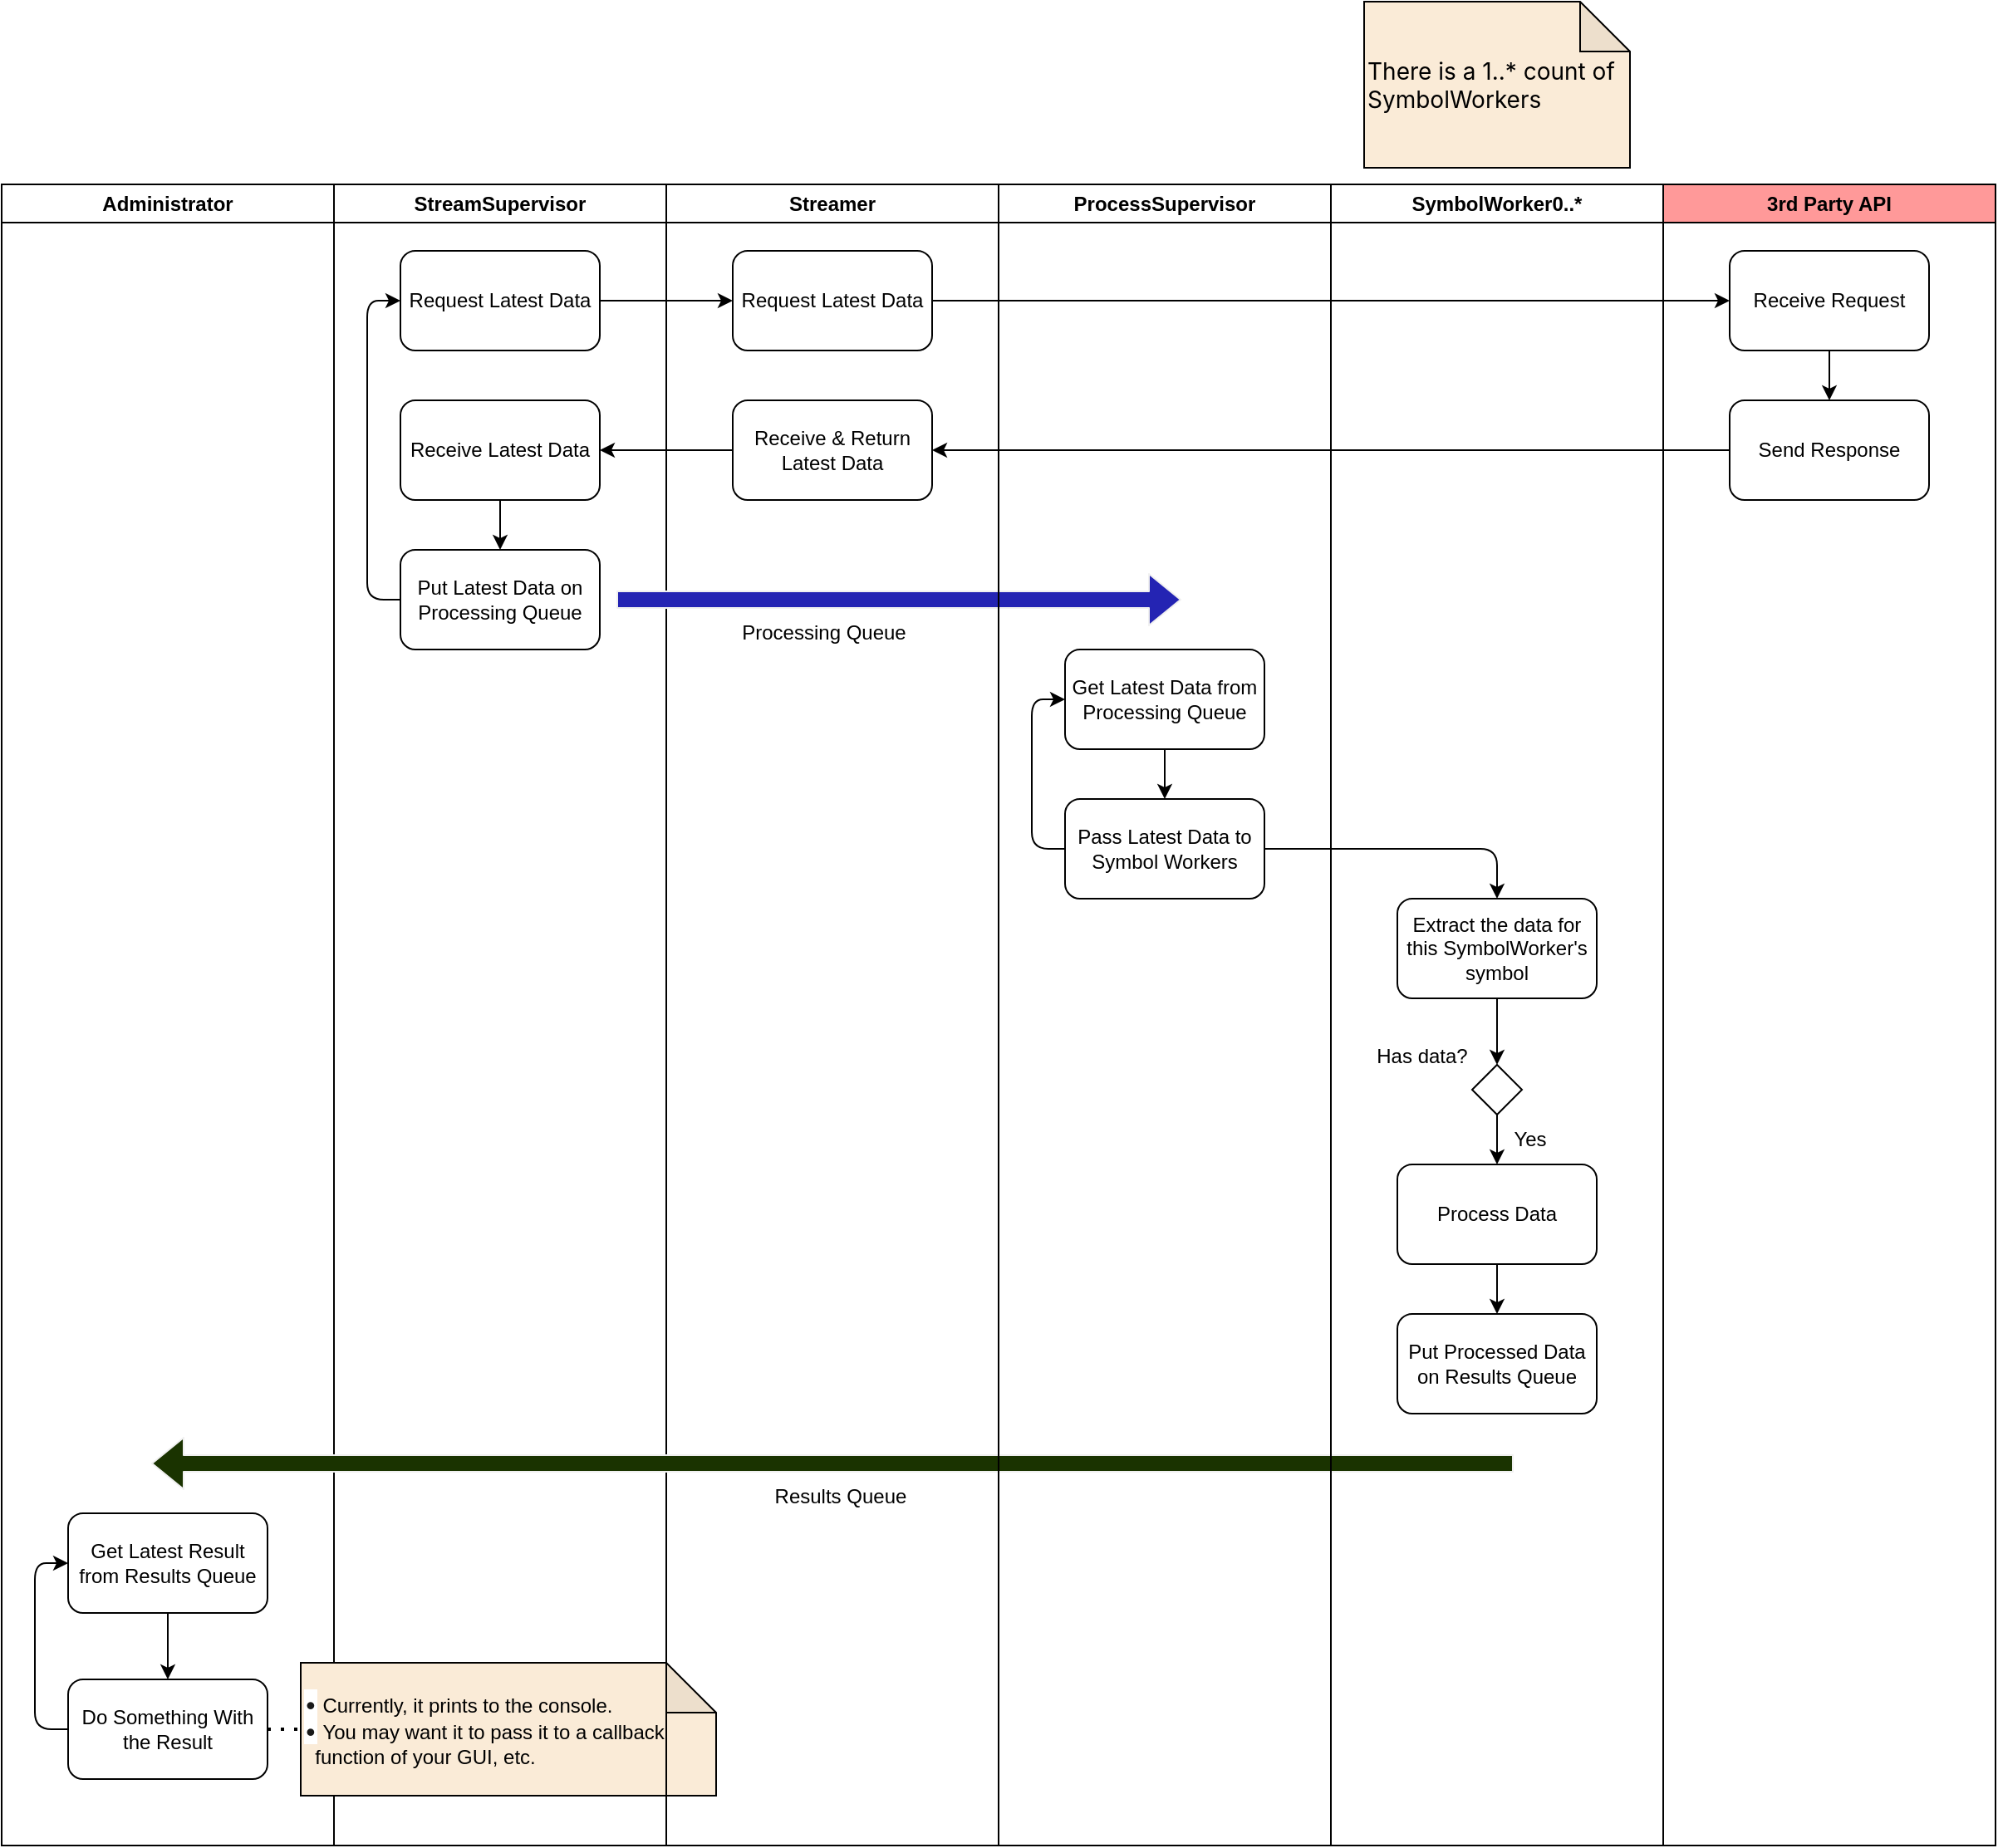 <mxfile>
    <diagram id="RAs4SvAo-ulhIKiZPfPh" name="Page-1">
        <mxGraphModel dx="959" dy="490" grid="1" gridSize="10" guides="1" tooltips="1" connect="1" arrows="1" fold="1" page="1" pageScale="1" pageWidth="2339" pageHeight="3300" math="0" shadow="0">
            <root>
                <mxCell id="0"/>
                <mxCell id="1" parent="0"/>
                <mxCell id="2" value="Administrator&lt;br&gt;" style="swimlane;whiteSpace=wrap;html=1;startSize=23;" parent="1" vertex="1">
                    <mxGeometry x="40" y="110" width="200" height="1000" as="geometry"/>
                </mxCell>
                <mxCell id="43" value="Get Latest Result from Results&amp;nbsp;Queue" style="rounded=1;whiteSpace=wrap;html=1;" parent="2" vertex="1">
                    <mxGeometry x="40" y="800" width="120" height="60" as="geometry"/>
                </mxCell>
                <mxCell id="45" value="Do Something With the Result" style="rounded=1;whiteSpace=wrap;html=1;" parent="2" vertex="1">
                    <mxGeometry x="40" y="900" width="120" height="60" as="geometry"/>
                </mxCell>
                <mxCell id="46" value="" style="endArrow=classic;html=1;fillColor=#000033;exitX=0.5;exitY=1;exitDx=0;exitDy=0;" parent="2" source="43" target="45" edge="1">
                    <mxGeometry width="50" height="50" relative="1" as="geometry">
                        <mxPoint x="290" y="830" as="sourcePoint"/>
                        <mxPoint x="340" y="780" as="targetPoint"/>
                    </mxGeometry>
                </mxCell>
                <mxCell id="65" value="" style="endArrow=classic;html=1;fillColor=#1A3300;exitX=0;exitY=0.5;exitDx=0;exitDy=0;entryX=0;entryY=0.5;entryDx=0;entryDy=0;" edge="1" parent="2" source="45" target="43">
                    <mxGeometry width="50" height="50" relative="1" as="geometry">
                        <mxPoint x="-30" y="920" as="sourcePoint"/>
                        <mxPoint x="20" y="870" as="targetPoint"/>
                        <Array as="points">
                            <mxPoint x="20" y="930"/>
                            <mxPoint x="20" y="830"/>
                        </Array>
                    </mxGeometry>
                </mxCell>
                <mxCell id="3" value="StreamSupervisor" style="swimlane;whiteSpace=wrap;html=1;startSize=23;" parent="1" vertex="1">
                    <mxGeometry x="240" y="110" width="200" height="1000" as="geometry"/>
                </mxCell>
                <mxCell id="9" value="Request Latest Data" style="rounded=1;whiteSpace=wrap;html=1;" parent="3" vertex="1">
                    <mxGeometry x="40" y="40" width="120" height="60" as="geometry"/>
                </mxCell>
                <mxCell id="17" value="Receive Latest Data" style="rounded=1;whiteSpace=wrap;html=1;" parent="3" vertex="1">
                    <mxGeometry x="40" y="130" width="120" height="60" as="geometry"/>
                </mxCell>
                <mxCell id="18" value="Put Latest Data on Processing Queue" style="rounded=1;whiteSpace=wrap;html=1;" parent="3" vertex="1">
                    <mxGeometry x="40" y="220" width="120" height="60" as="geometry"/>
                </mxCell>
                <mxCell id="20" value="" style="endArrow=classic;html=1;exitX=0.5;exitY=1;exitDx=0;exitDy=0;entryX=0.5;entryY=0;entryDx=0;entryDy=0;" parent="3" source="17" target="18" edge="1">
                    <mxGeometry width="50" height="50" relative="1" as="geometry">
                        <mxPoint x="240" y="320" as="sourcePoint"/>
                        <mxPoint x="290" y="270" as="targetPoint"/>
                    </mxGeometry>
                </mxCell>
                <mxCell id="50" value="" style="endArrow=classic;html=1;fillColor=#000033;exitX=0;exitY=0.5;exitDx=0;exitDy=0;entryX=0;entryY=0.5;entryDx=0;entryDy=0;" parent="3" source="18" target="9" edge="1">
                    <mxGeometry width="50" height="50" relative="1" as="geometry">
                        <mxPoint x="40" y="360" as="sourcePoint"/>
                        <mxPoint x="90" y="310" as="targetPoint"/>
                        <Array as="points">
                            <mxPoint x="20" y="250"/>
                            <mxPoint x="20" y="70"/>
                        </Array>
                    </mxGeometry>
                </mxCell>
                <mxCell id="62" value="&lt;span style=&quot;color: rgba(0, 0, 0, 0.9); font-family: -apple-system, system-ui, BlinkMacSystemFont, &amp;quot;Segoe UI&amp;quot;, Roboto, &amp;quot;Helvetica Neue&amp;quot;, &amp;quot;Fira Sans&amp;quot;, Ubuntu, Oxygen, &amp;quot;Oxygen Sans&amp;quot;, Cantarell, &amp;quot;Droid Sans&amp;quot;, &amp;quot;Apple Color Emoji&amp;quot;, &amp;quot;Segoe UI Emoji&amp;quot;, &amp;quot;Segoe UI Emoji&amp;quot;, &amp;quot;Segoe UI Symbol&amp;quot;, &amp;quot;Lucida Grande&amp;quot;, Helvetica, Arial, sans-serif; font-size: 14px; background-color: rgb(255, 255, 255);&quot;&gt;•&lt;/span&gt;&lt;font color=&quot;#000000&quot;&gt;&amp;nbsp;Currently, it prints to the console.&lt;br&gt;&lt;/font&gt;&lt;span style=&quot;color: rgba(0, 0, 0, 0.9); font-family: -apple-system, system-ui, BlinkMacSystemFont, &amp;quot;Segoe UI&amp;quot;, Roboto, &amp;quot;Helvetica Neue&amp;quot;, &amp;quot;Fira Sans&amp;quot;, Ubuntu, Oxygen, &amp;quot;Oxygen Sans&amp;quot;, Cantarell, &amp;quot;Droid Sans&amp;quot;, &amp;quot;Apple Color Emoji&amp;quot;, &amp;quot;Segoe UI Emoji&amp;quot;, &amp;quot;Segoe UI Emoji&amp;quot;, &amp;quot;Segoe UI Symbol&amp;quot;, &amp;quot;Lucida Grande&amp;quot;, Helvetica, Arial, sans-serif; font-size: 14px; background-color: rgb(255, 255, 255);&quot;&gt;•&lt;/span&gt;&lt;font color=&quot;#000000&quot;&gt;&amp;nbsp;You may want it to pass it to a callback&lt;br&gt;&amp;nbsp; function of your GUI, etc.&lt;/font&gt;" style="shape=note;whiteSpace=wrap;html=1;backgroundOutline=1;darkOpacity=0.05;fillColor=#faebd7;align=left;" parent="3" vertex="1">
                    <mxGeometry x="-20" y="890" width="250" height="80" as="geometry"/>
                </mxCell>
                <mxCell id="4" value="Streamer" style="swimlane;whiteSpace=wrap;html=1;startSize=23;" parent="1" vertex="1">
                    <mxGeometry x="440" y="110" width="200" height="1000" as="geometry"/>
                </mxCell>
                <mxCell id="10" value="Request Latest Data" style="rounded=1;whiteSpace=wrap;html=1;" parent="4" vertex="1">
                    <mxGeometry x="40" y="40" width="120" height="60" as="geometry"/>
                </mxCell>
                <mxCell id="15" value="Receive &amp;amp; Return Latest Data" style="rounded=1;whiteSpace=wrap;html=1;" parent="4" vertex="1">
                    <mxGeometry x="40" y="130" width="120" height="60" as="geometry"/>
                </mxCell>
                <mxCell id="21" value="" style="shape=flexArrow;endArrow=classic;html=1;fillColor=#2424B3;strokeColor=#F0F0F0;" parent="4" edge="1">
                    <mxGeometry width="50" height="50" relative="1" as="geometry">
                        <mxPoint x="-30" y="250" as="sourcePoint"/>
                        <mxPoint x="310" y="250" as="targetPoint"/>
                    </mxGeometry>
                </mxCell>
                <mxCell id="23" value="Processing Queue" style="text;html=1;strokeColor=none;fillColor=none;align=center;verticalAlign=middle;whiteSpace=wrap;rounded=0;" parent="4" vertex="1">
                    <mxGeometry x="40" y="260" width="110" height="20" as="geometry"/>
                </mxCell>
                <mxCell id="41" value="Results Queue" style="text;html=1;strokeColor=none;fillColor=none;align=center;verticalAlign=middle;whiteSpace=wrap;rounded=0;" parent="4" vertex="1">
                    <mxGeometry x="50" y="780" width="110" height="20" as="geometry"/>
                </mxCell>
                <mxCell id="40" value="" style="shape=flexArrow;endArrow=classic;html=1;fillColor=#1A3300;strokeColor=#F0F0F0;" parent="4" edge="1">
                    <mxGeometry width="50" height="50" relative="1" as="geometry">
                        <mxPoint x="510" y="770" as="sourcePoint"/>
                        <mxPoint x="-310" y="770" as="targetPoint"/>
                    </mxGeometry>
                </mxCell>
                <mxCell id="5" value="ProcessSupervisor" style="swimlane;whiteSpace=wrap;html=1;startSize=23;" parent="1" vertex="1">
                    <mxGeometry x="640" y="110" width="200" height="1000" as="geometry"/>
                </mxCell>
                <mxCell id="22" value="Get Latest Data from Processing Queue" style="rounded=1;whiteSpace=wrap;html=1;" parent="5" vertex="1">
                    <mxGeometry x="40" y="280" width="120" height="60" as="geometry"/>
                </mxCell>
                <mxCell id="25" value="Pass Latest Data to Symbol Workers" style="rounded=1;whiteSpace=wrap;html=1;" parent="5" vertex="1">
                    <mxGeometry x="40" y="370" width="120" height="60" as="geometry"/>
                </mxCell>
                <mxCell id="26" value="" style="endArrow=classic;html=1;fillColor=#000033;exitX=0.5;exitY=1;exitDx=0;exitDy=0;" parent="5" source="22" target="25" edge="1">
                    <mxGeometry width="50" height="50" relative="1" as="geometry">
                        <mxPoint x="280" y="360" as="sourcePoint"/>
                        <mxPoint x="330" y="310" as="targetPoint"/>
                    </mxGeometry>
                </mxCell>
                <mxCell id="52" value="" style="endArrow=classic;html=1;fillColor=#000033;exitX=0;exitY=0.5;exitDx=0;exitDy=0;entryX=0;entryY=0.5;entryDx=0;entryDy=0;" parent="5" source="25" target="22" edge="1">
                    <mxGeometry width="50" height="50" relative="1" as="geometry">
                        <mxPoint x="-90" y="370" as="sourcePoint"/>
                        <mxPoint x="-40" y="320" as="targetPoint"/>
                        <Array as="points">
                            <mxPoint x="20" y="400"/>
                            <mxPoint x="20" y="310"/>
                        </Array>
                    </mxGeometry>
                </mxCell>
                <mxCell id="6" value="SymbolWorker0..*" style="swimlane;whiteSpace=wrap;html=1;startSize=23;" parent="1" vertex="1">
                    <mxGeometry x="840" y="110" width="200" height="1000" as="geometry"/>
                </mxCell>
                <mxCell id="27" value="Extract the data for this SymbolWorker's symbol" style="rounded=1;whiteSpace=wrap;html=1;" parent="6" vertex="1">
                    <mxGeometry x="40" y="430" width="120" height="60" as="geometry"/>
                </mxCell>
                <mxCell id="31" value="Process Data" style="rounded=1;whiteSpace=wrap;html=1;" parent="6" vertex="1">
                    <mxGeometry x="40" y="590" width="120" height="60" as="geometry"/>
                </mxCell>
                <mxCell id="35" value="Put Processed Data on Results Queue" style="rounded=1;whiteSpace=wrap;html=1;" parent="6" vertex="1">
                    <mxGeometry x="40" y="680" width="120" height="60" as="geometry"/>
                </mxCell>
                <mxCell id="38" value="" style="endArrow=classic;html=1;fillColor=#000033;exitX=0.5;exitY=1;exitDx=0;exitDy=0;entryX=0.5;entryY=0;entryDx=0;entryDy=0;" parent="6" source="31" target="35" edge="1">
                    <mxGeometry width="50" height="50" relative="1" as="geometry">
                        <mxPoint x="-80" y="560" as="sourcePoint"/>
                        <mxPoint x="-30" y="510" as="targetPoint"/>
                    </mxGeometry>
                </mxCell>
                <mxCell id="55" value="" style="rhombus;whiteSpace=wrap;html=1;" parent="6" vertex="1">
                    <mxGeometry x="85" y="530" width="30" height="30" as="geometry"/>
                </mxCell>
                <mxCell id="56" value="Has data?" style="text;html=1;strokeColor=none;fillColor=none;align=center;verticalAlign=middle;whiteSpace=wrap;rounded=0;" parent="6" vertex="1">
                    <mxGeometry x="25" y="510" width="60" height="30" as="geometry"/>
                </mxCell>
                <mxCell id="57" value="" style="endArrow=classic;html=1;exitX=0.5;exitY=1;exitDx=0;exitDy=0;entryX=0.5;entryY=0;entryDx=0;entryDy=0;" parent="6" source="27" target="55" edge="1">
                    <mxGeometry width="50" height="50" relative="1" as="geometry">
                        <mxPoint x="130" y="590" as="sourcePoint"/>
                        <mxPoint x="180" y="540" as="targetPoint"/>
                    </mxGeometry>
                </mxCell>
                <mxCell id="59" value="" style="endArrow=classic;html=1;exitX=0.5;exitY=1;exitDx=0;exitDy=0;entryX=0.5;entryY=0;entryDx=0;entryDy=0;" parent="6" source="55" target="31" edge="1">
                    <mxGeometry width="50" height="50" relative="1" as="geometry">
                        <mxPoint x="120" y="610" as="sourcePoint"/>
                        <mxPoint x="170" y="560" as="targetPoint"/>
                    </mxGeometry>
                </mxCell>
                <mxCell id="60" value="Yes" style="text;html=1;strokeColor=none;fillColor=none;align=center;verticalAlign=middle;whiteSpace=wrap;rounded=0;" parent="6" vertex="1">
                    <mxGeometry x="90" y="560" width="60" height="30" as="geometry"/>
                </mxCell>
                <mxCell id="8" value="3rd Party API" style="swimlane;whiteSpace=wrap;html=1;startSize=23;fillColor=#FF9999;" parent="1" vertex="1">
                    <mxGeometry x="1040" y="110" width="200" height="1000" as="geometry"/>
                </mxCell>
                <mxCell id="12" value="Receive Request" style="rounded=1;whiteSpace=wrap;html=1;" parent="8" vertex="1">
                    <mxGeometry x="40" y="40" width="120" height="60" as="geometry"/>
                </mxCell>
                <mxCell id="13" value="Send Response" style="rounded=1;whiteSpace=wrap;html=1;" parent="8" vertex="1">
                    <mxGeometry x="40" y="130" width="120" height="60" as="geometry"/>
                </mxCell>
                <mxCell id="14" value="" style="endArrow=classic;html=1;exitX=0.5;exitY=1;exitDx=0;exitDy=0;entryX=0.5;entryY=0;entryDx=0;entryDy=0;" parent="8" source="12" target="13" edge="1">
                    <mxGeometry width="50" height="50" relative="1" as="geometry">
                        <mxPoint x="100" y="280" as="sourcePoint"/>
                        <mxPoint x="150" y="230" as="targetPoint"/>
                    </mxGeometry>
                </mxCell>
                <mxCell id="11" value="" style="endArrow=classic;html=1;exitX=1;exitY=0.5;exitDx=0;exitDy=0;entryX=0;entryY=0.5;entryDx=0;entryDy=0;" parent="1" source="9" target="10" edge="1">
                    <mxGeometry width="50" height="50" relative="1" as="geometry">
                        <mxPoint x="500" y="340" as="sourcePoint"/>
                        <mxPoint x="550" y="290" as="targetPoint"/>
                    </mxGeometry>
                </mxCell>
                <mxCell id="16" value="" style="endArrow=classic;html=1;exitX=0;exitY=0.5;exitDx=0;exitDy=0;entryX=1;entryY=0.5;entryDx=0;entryDy=0;" parent="1" source="13" target="15" edge="1">
                    <mxGeometry width="50" height="50" relative="1" as="geometry">
                        <mxPoint x="800" y="270" as="sourcePoint"/>
                        <mxPoint x="850" y="220" as="targetPoint"/>
                    </mxGeometry>
                </mxCell>
                <mxCell id="19" value="" style="endArrow=classic;html=1;exitX=0;exitY=0.5;exitDx=0;exitDy=0;entryX=1;entryY=0.5;entryDx=0;entryDy=0;" parent="1" source="15" target="17" edge="1">
                    <mxGeometry width="50" height="50" relative="1" as="geometry">
                        <mxPoint x="460" y="420" as="sourcePoint"/>
                        <mxPoint x="510" y="370" as="targetPoint"/>
                    </mxGeometry>
                </mxCell>
                <mxCell id="24" value="" style="endArrow=classic;html=1;fillColor=#000033;exitX=1;exitY=0.5;exitDx=0;exitDy=0;entryX=0;entryY=0.5;entryDx=0;entryDy=0;" parent="1" source="10" target="12" edge="1">
                    <mxGeometry width="50" height="50" relative="1" as="geometry">
                        <mxPoint x="820" y="220" as="sourcePoint"/>
                        <mxPoint x="870" y="170" as="targetPoint"/>
                    </mxGeometry>
                </mxCell>
                <mxCell id="28" value="" style="endArrow=classic;html=1;fillColor=#000033;exitX=1;exitY=0.5;exitDx=0;exitDy=0;entryX=0.5;entryY=0;entryDx=0;entryDy=0;" parent="1" source="25" target="27" edge="1">
                    <mxGeometry width="50" height="50" relative="1" as="geometry">
                        <mxPoint x="920" y="450" as="sourcePoint"/>
                        <mxPoint x="970" y="400" as="targetPoint"/>
                        <Array as="points">
                            <mxPoint x="940" y="510"/>
                        </Array>
                    </mxGeometry>
                </mxCell>
                <mxCell id="63" value="" style="endArrow=none;dashed=1;html=1;dashPattern=1 3;strokeWidth=2;fontColor=#000000;exitX=1;exitY=0.5;exitDx=0;exitDy=0;entryX=0;entryY=0.5;entryDx=0;entryDy=0;entryPerimeter=0;" parent="1" source="45" target="62" edge="1">
                    <mxGeometry width="50" height="50" relative="1" as="geometry">
                        <mxPoint x="110" y="1250" as="sourcePoint"/>
                        <mxPoint x="160" y="1200" as="targetPoint"/>
                    </mxGeometry>
                </mxCell>
                <mxCell id="64" value="&lt;font color=&quot;#000000&quot; face=&quot;-apple-system, system-ui, BlinkMacSystemFont, Segoe UI, Roboto, Helvetica Neue, Fira Sans, Ubuntu, Oxygen, Oxygen Sans, Cantarell, Droid Sans, Apple Color Emoji, Segoe UI Emoji, Segoe UI Emoji, Segoe UI Symbol, Lucida Grande, Helvetica, Arial, sans-serif&quot;&gt;&lt;span style=&quot;font-size: 14px; background-color: rgb(250, 235, 215);&quot;&gt;There is a 1..* count of SymbolWorkers&lt;/span&gt;&lt;/font&gt;" style="shape=note;whiteSpace=wrap;html=1;backgroundOutline=1;darkOpacity=0.05;fillColor=#faebd7;align=left;" parent="1" vertex="1">
                    <mxGeometry x="860" width="160" height="100" as="geometry"/>
                </mxCell>
            </root>
        </mxGraphModel>
    </diagram>
</mxfile>